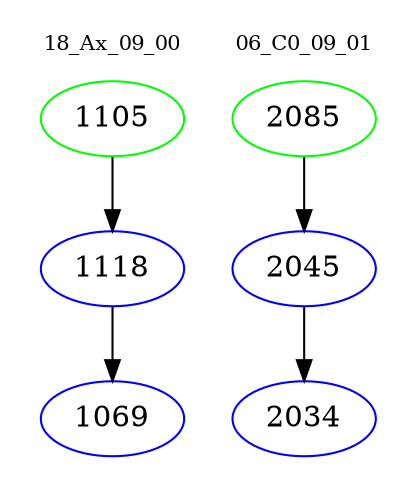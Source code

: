 digraph{
subgraph cluster_0 {
color = white
label = "18_Ax_09_00";
fontsize=10;
T0_1105 [label="1105", color="green"]
T0_1105 -> T0_1118 [color="black"]
T0_1118 [label="1118", color="blue"]
T0_1118 -> T0_1069 [color="black"]
T0_1069 [label="1069", color="blue"]
}
subgraph cluster_1 {
color = white
label = "06_C0_09_01";
fontsize=10;
T1_2085 [label="2085", color="green"]
T1_2085 -> T1_2045 [color="black"]
T1_2045 [label="2045", color="blue"]
T1_2045 -> T1_2034 [color="black"]
T1_2034 [label="2034", color="blue"]
}
}
